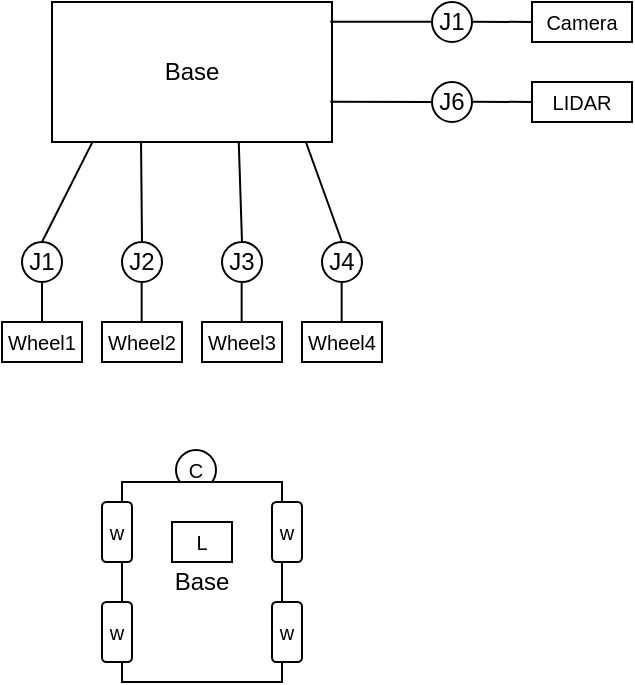 <mxfile>
    <diagram id="FKCf_v4HF1M6jexk6ZoZ" name="Page-1">
        <mxGraphModel dx="684" dy="517" grid="1" gridSize="10" guides="1" tooltips="1" connect="1" arrows="1" fold="1" page="1" pageScale="1" pageWidth="700" pageHeight="400" math="0" shadow="0">
            <root>
                <mxCell id="0"/>
                <mxCell id="1" parent="0"/>
                <mxCell id="63" value="C" style="ellipse;whiteSpace=wrap;html=1;aspect=fixed;fontSize=10;" vertex="1" parent="1">
                    <mxGeometry x="142" y="264" width="20" height="20" as="geometry"/>
                </mxCell>
                <mxCell id="22" value="Base" style="rounded=0;whiteSpace=wrap;html=1;" vertex="1" parent="1">
                    <mxGeometry x="80" y="40" width="140" height="70" as="geometry"/>
                </mxCell>
                <mxCell id="30" value="J1" style="ellipse;whiteSpace=wrap;html=1;aspect=fixed;" vertex="1" parent="1">
                    <mxGeometry x="65" y="160" width="20" height="20" as="geometry"/>
                </mxCell>
                <mxCell id="31" value="J2" style="ellipse;whiteSpace=wrap;html=1;aspect=fixed;" vertex="1" parent="1">
                    <mxGeometry x="115" y="160" width="20" height="20" as="geometry"/>
                </mxCell>
                <mxCell id="32" value="J3" style="ellipse;whiteSpace=wrap;html=1;aspect=fixed;" vertex="1" parent="1">
                    <mxGeometry x="165" y="160" width="20" height="20" as="geometry"/>
                </mxCell>
                <mxCell id="33" value="J4" style="ellipse;whiteSpace=wrap;html=1;aspect=fixed;" vertex="1" parent="1">
                    <mxGeometry x="215" y="160" width="20" height="20" as="geometry"/>
                </mxCell>
                <mxCell id="34" value="J6" style="ellipse;whiteSpace=wrap;html=1;aspect=fixed;" vertex="1" parent="1">
                    <mxGeometry x="270" y="80" width="20" height="20" as="geometry"/>
                </mxCell>
                <mxCell id="35" value="J1" style="ellipse;whiteSpace=wrap;html=1;aspect=fixed;" vertex="1" parent="1">
                    <mxGeometry x="270" y="40" width="20" height="20" as="geometry"/>
                </mxCell>
                <mxCell id="39" value="&lt;font style=&quot;font-size: 10px&quot;&gt;Wheel1&lt;/font&gt;" style="rounded=0;whiteSpace=wrap;html=1;" vertex="1" parent="1">
                    <mxGeometry x="55" y="200" width="40" height="20" as="geometry"/>
                </mxCell>
                <mxCell id="40" value="&lt;span style=&quot;font-size: 10px&quot;&gt;Wheel2&lt;/span&gt;" style="rounded=0;whiteSpace=wrap;html=1;" vertex="1" parent="1">
                    <mxGeometry x="105" y="200" width="40" height="20" as="geometry"/>
                </mxCell>
                <mxCell id="41" value="&lt;span style=&quot;font-size: 10px&quot;&gt;Wheel3&lt;/span&gt;" style="rounded=0;whiteSpace=wrap;html=1;" vertex="1" parent="1">
                    <mxGeometry x="155" y="200" width="40" height="20" as="geometry"/>
                </mxCell>
                <mxCell id="42" value="&lt;span style=&quot;font-size: 10px&quot;&gt;Wheel4&lt;/span&gt;" style="rounded=0;whiteSpace=wrap;html=1;" vertex="1" parent="1">
                    <mxGeometry x="205" y="200" width="40" height="20" as="geometry"/>
                </mxCell>
                <mxCell id="43" value="" style="endArrow=none;html=1;exitX=0.5;exitY=0;exitDx=0;exitDy=0;entryX=0.5;entryY=1;entryDx=0;entryDy=0;" edge="1" parent="1" source="39" target="30">
                    <mxGeometry width="50" height="50" relative="1" as="geometry">
                        <mxPoint x="330" y="230" as="sourcePoint"/>
                        <mxPoint x="380" y="180" as="targetPoint"/>
                    </mxGeometry>
                </mxCell>
                <mxCell id="44" value="" style="endArrow=none;html=1;exitX=0.5;exitY=0;exitDx=0;exitDy=0;entryX=0.5;entryY=1;entryDx=0;entryDy=0;" edge="1" parent="1">
                    <mxGeometry width="50" height="50" relative="1" as="geometry">
                        <mxPoint x="124.83" y="200" as="sourcePoint"/>
                        <mxPoint x="124.83" y="180" as="targetPoint"/>
                    </mxGeometry>
                </mxCell>
                <mxCell id="45" value="" style="endArrow=none;html=1;exitX=0.5;exitY=0;exitDx=0;exitDy=0;entryX=0.5;entryY=1;entryDx=0;entryDy=0;" edge="1" parent="1">
                    <mxGeometry width="50" height="50" relative="1" as="geometry">
                        <mxPoint x="174.83" y="200" as="sourcePoint"/>
                        <mxPoint x="174.83" y="180" as="targetPoint"/>
                    </mxGeometry>
                </mxCell>
                <mxCell id="46" value="" style="endArrow=none;html=1;exitX=0.5;exitY=0;exitDx=0;exitDy=0;entryX=0.5;entryY=1;entryDx=0;entryDy=0;" edge="1" parent="1">
                    <mxGeometry width="50" height="50" relative="1" as="geometry">
                        <mxPoint x="224.83" y="200" as="sourcePoint"/>
                        <mxPoint x="224.83" y="180" as="targetPoint"/>
                    </mxGeometry>
                </mxCell>
                <mxCell id="47" value="" style="endArrow=none;html=1;exitX=0.5;exitY=0;exitDx=0;exitDy=0;entryX=0.143;entryY=1.006;entryDx=0;entryDy=0;entryPerimeter=0;" edge="1" parent="1" source="30" target="22">
                    <mxGeometry width="50" height="50" relative="1" as="geometry">
                        <mxPoint x="105" y="180" as="sourcePoint"/>
                        <mxPoint x="155" y="130" as="targetPoint"/>
                    </mxGeometry>
                </mxCell>
                <mxCell id="48" value="" style="endArrow=none;html=1;exitX=0.5;exitY=0;exitDx=0;exitDy=0;entryX=0.318;entryY=1.006;entryDx=0;entryDy=0;entryPerimeter=0;" edge="1" parent="1" source="31" target="22">
                    <mxGeometry width="50" height="50" relative="1" as="geometry">
                        <mxPoint x="85" y="170" as="sourcePoint"/>
                        <mxPoint x="110.02" y="120.42" as="targetPoint"/>
                    </mxGeometry>
                </mxCell>
                <mxCell id="49" value="" style="endArrow=none;html=1;exitX=0.5;exitY=0;exitDx=0;exitDy=0;entryX=0.667;entryY=1.002;entryDx=0;entryDy=0;entryPerimeter=0;" edge="1" parent="1" source="32" target="22">
                    <mxGeometry width="50" height="50" relative="1" as="geometry">
                        <mxPoint x="135" y="170" as="sourcePoint"/>
                        <mxPoint x="134.52" y="120.42" as="targetPoint"/>
                    </mxGeometry>
                </mxCell>
                <mxCell id="50" value="" style="endArrow=none;html=1;entryX=0.907;entryY=1.002;entryDx=0;entryDy=0;entryPerimeter=0;" edge="1" parent="1" target="22">
                    <mxGeometry width="50" height="50" relative="1" as="geometry">
                        <mxPoint x="225" y="160" as="sourcePoint"/>
                        <mxPoint x="183.38" y="120.14" as="targetPoint"/>
                    </mxGeometry>
                </mxCell>
                <mxCell id="51" value="" style="endArrow=none;html=1;exitX=0.994;exitY=0.713;exitDx=0;exitDy=0;exitPerimeter=0;entryX=0;entryY=0.5;entryDx=0;entryDy=0;" edge="1" parent="1" source="22" target="34">
                    <mxGeometry width="50" height="50" relative="1" as="geometry">
                        <mxPoint x="220" y="200" as="sourcePoint"/>
                        <mxPoint x="270" y="150" as="targetPoint"/>
                    </mxGeometry>
                </mxCell>
                <mxCell id="52" value="" style="endArrow=none;html=1;exitX=0.994;exitY=0.713;exitDx=0;exitDy=0;exitPerimeter=0;entryX=0;entryY=0.5;entryDx=0;entryDy=0;" edge="1" parent="1">
                    <mxGeometry width="50" height="50" relative="1" as="geometry">
                        <mxPoint x="219.16" y="49.83" as="sourcePoint"/>
                        <mxPoint x="270" y="49.92" as="targetPoint"/>
                    </mxGeometry>
                </mxCell>
                <mxCell id="53" value="&lt;span style=&quot;font-size: 10px&quot;&gt;Camera&lt;/span&gt;" style="rounded=0;whiteSpace=wrap;html=1;" vertex="1" parent="1">
                    <mxGeometry x="320" y="40" width="50" height="20" as="geometry"/>
                </mxCell>
                <mxCell id="54" value="&lt;span style=&quot;font-size: 10px&quot;&gt;LIDAR&lt;/span&gt;" style="rounded=0;whiteSpace=wrap;html=1;" vertex="1" parent="1">
                    <mxGeometry x="320" y="80" width="50" height="20" as="geometry"/>
                </mxCell>
                <mxCell id="55" value="" style="endArrow=none;html=1;exitX=0.994;exitY=0.713;exitDx=0;exitDy=0;exitPerimeter=0;" edge="1" parent="1">
                    <mxGeometry width="50" height="50" relative="1" as="geometry">
                        <mxPoint x="290" y="49.83" as="sourcePoint"/>
                        <mxPoint x="320" y="50" as="targetPoint"/>
                    </mxGeometry>
                </mxCell>
                <mxCell id="56" value="" style="endArrow=none;html=1;exitX=0.994;exitY=0.713;exitDx=0;exitDy=0;exitPerimeter=0;" edge="1" parent="1">
                    <mxGeometry width="50" height="50" relative="1" as="geometry">
                        <mxPoint x="290" y="89.83" as="sourcePoint"/>
                        <mxPoint x="320" y="90" as="targetPoint"/>
                    </mxGeometry>
                </mxCell>
                <mxCell id="57" value="Base" style="rounded=0;whiteSpace=wrap;html=1;" vertex="1" parent="1">
                    <mxGeometry x="115" y="280" width="80" height="100" as="geometry"/>
                </mxCell>
                <mxCell id="58" value="w" style="rounded=1;whiteSpace=wrap;html=1;fontSize=10;" vertex="1" parent="1">
                    <mxGeometry x="105" y="290" width="15" height="30" as="geometry"/>
                </mxCell>
                <mxCell id="59" value="w" style="rounded=1;whiteSpace=wrap;html=1;fontSize=10;" vertex="1" parent="1">
                    <mxGeometry x="105" y="340" width="15" height="30" as="geometry"/>
                </mxCell>
                <mxCell id="60" value="w" style="rounded=1;whiteSpace=wrap;html=1;fontSize=10;" vertex="1" parent="1">
                    <mxGeometry x="190" y="290" width="15" height="30" as="geometry"/>
                </mxCell>
                <mxCell id="61" value="w" style="rounded=1;whiteSpace=wrap;html=1;fontSize=10;" vertex="1" parent="1">
                    <mxGeometry x="190" y="340" width="15" height="30" as="geometry"/>
                </mxCell>
                <mxCell id="62" value="L" style="rounded=0;whiteSpace=wrap;html=1;fontSize=10;" vertex="1" parent="1">
                    <mxGeometry x="140" y="300" width="30" height="20" as="geometry"/>
                </mxCell>
            </root>
        </mxGraphModel>
    </diagram>
</mxfile>